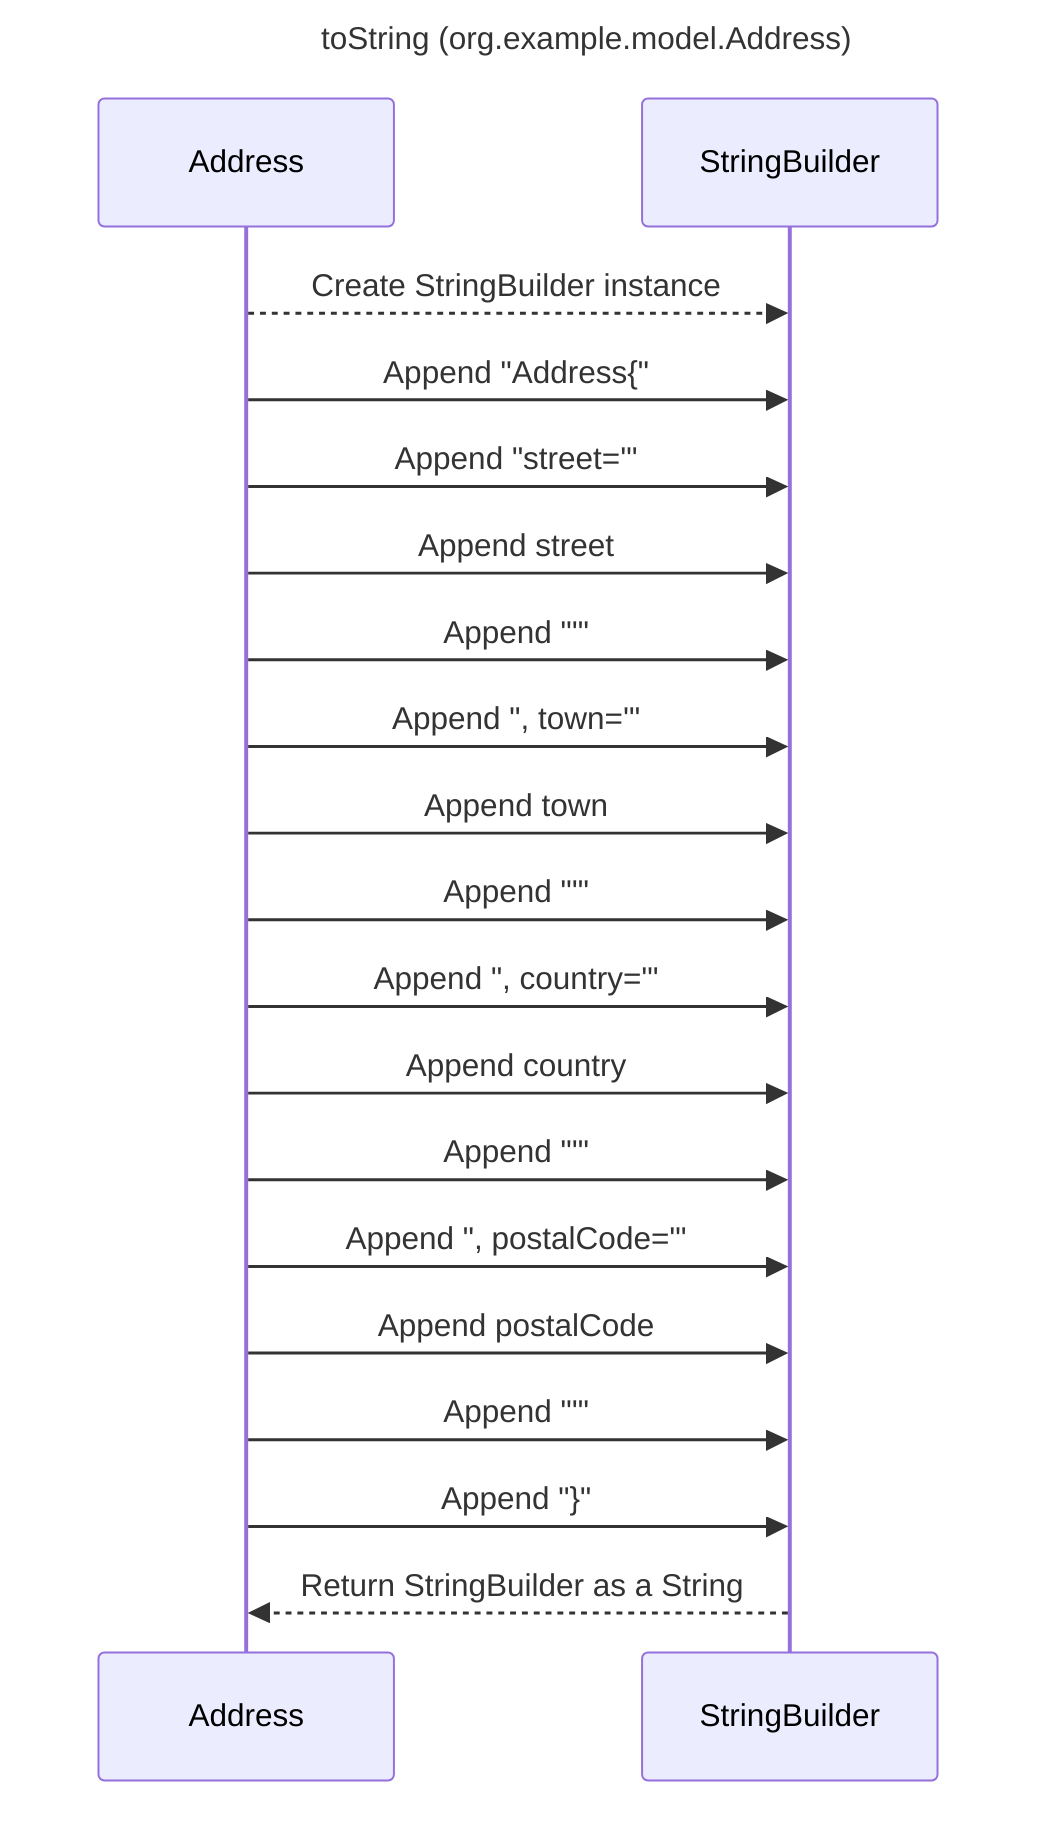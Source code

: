 ---
title: toString (org.example.model.Address)
---

sequenceDiagram
    participant Address
    participant StringBuilder
    
    Address-->>StringBuilder: Create StringBuilder instance
    Address->>StringBuilder: Append "Address{"
    Address->>StringBuilder: Append "street='"
    Address->>StringBuilder: Append street
    Address->>StringBuilder: Append "'"
    Address->>StringBuilder: Append ", town='"
    Address->>StringBuilder: Append town
    Address->>StringBuilder: Append "'"
    Address->>StringBuilder: Append ", country='"
    Address->>StringBuilder: Append country
    Address->>StringBuilder: Append "'"
    Address->>StringBuilder: Append ", postalCode='"
    Address->>StringBuilder: Append postalCode
    Address->>StringBuilder: Append "'"
    Address->>StringBuilder: Append "}"
    StringBuilder-->>Address: Return StringBuilder as a String